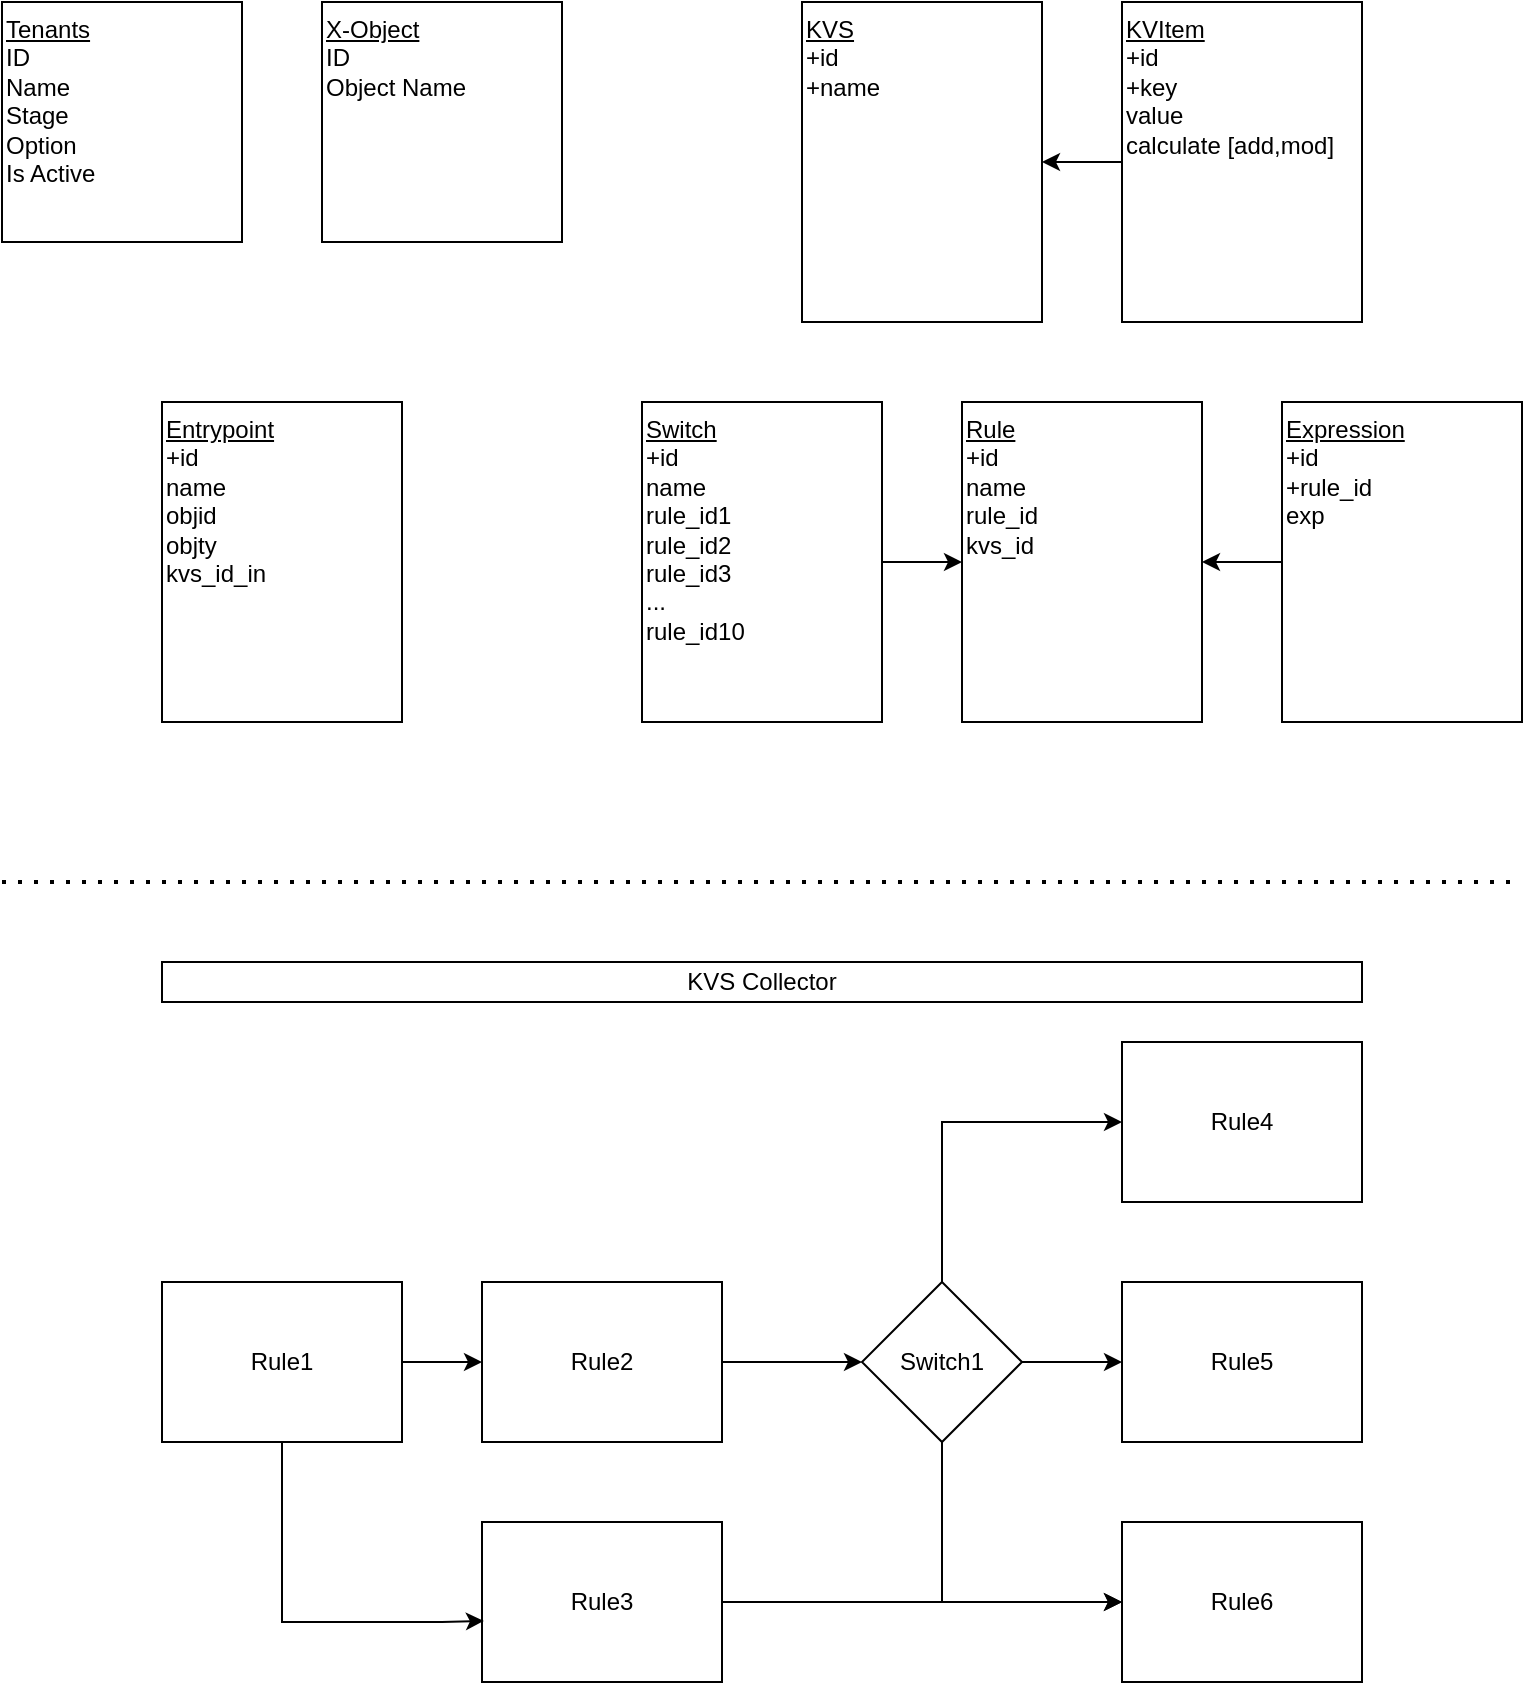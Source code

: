 <mxfile version="24.2.5" type="device" pages="2">
  <diagram id="LyjKLWT2vN5_jiygnvpO" name="Connections">
    <mxGraphModel dx="1195" dy="1803" grid="1" gridSize="10" guides="1" tooltips="1" connect="1" arrows="1" fold="1" page="1" pageScale="1" pageWidth="850" pageHeight="1100" math="0" shadow="0">
      <root>
        <mxCell id="0" />
        <mxCell id="1" parent="0" />
        <mxCell id="IPaf2PD-h_m_kelB6yjr-1" value="&lt;u&gt;X-Object&lt;/u&gt;&lt;span style=&quot;background-color: initial;&quot;&gt;&lt;br&gt;ID&lt;/span&gt;&lt;br&gt;&lt;span style=&quot;background-color: initial;&quot;&gt;Object Name&lt;/span&gt;" style="rounded=0;whiteSpace=wrap;html=1;align=left;verticalAlign=top;" parent="1" vertex="1">
          <mxGeometry x="200" y="-1080" width="120" height="120" as="geometry" />
        </mxCell>
        <mxCell id="IPaf2PD-h_m_kelB6yjr-2" value="&lt;span style=&quot;background-color: initial;&quot;&gt;&lt;u&gt;Tenants&lt;/u&gt;&lt;/span&gt;&lt;span style=&quot;background-color: initial;&quot;&gt;&lt;br&gt;ID&lt;/span&gt;&lt;br&gt;&lt;span style=&quot;background-color: initial;&quot;&gt;Name&lt;/span&gt;&lt;div&gt;Stage&lt;br&gt;&lt;div&gt;&lt;span style=&quot;background-color: initial;&quot;&gt;Option&lt;/span&gt;&lt;/div&gt;&lt;/div&gt;&lt;div&gt;&lt;span style=&quot;background-color: initial;&quot;&gt;Is Active&lt;/span&gt;&lt;/div&gt;" style="rounded=0;whiteSpace=wrap;html=1;align=left;verticalAlign=top;" parent="1" vertex="1">
          <mxGeometry x="40" y="-1080" width="120" height="120" as="geometry" />
        </mxCell>
        <mxCell id="P_WtOHvy-pGzdAdYv-xV-3" style="edgeStyle=orthogonalEdgeStyle;rounded=0;orthogonalLoop=1;jettySize=auto;html=1;" edge="1" parent="1" source="P_WtOHvy-pGzdAdYv-xV-1" target="P_WtOHvy-pGzdAdYv-xV-2">
          <mxGeometry relative="1" as="geometry" />
        </mxCell>
        <mxCell id="P_WtOHvy-pGzdAdYv-xV-1" value="&lt;span style=&quot;background-color: initial;&quot;&gt;&lt;u&gt;Expression&lt;/u&gt;&lt;/span&gt;&lt;span style=&quot;background-color: initial;&quot;&gt;&lt;br&gt;&lt;/span&gt;+id&lt;br&gt;&lt;span style=&quot;background-color: initial;&quot;&gt;+rule_id&lt;/span&gt;&lt;div&gt;&lt;/div&gt;exp" style="rounded=0;whiteSpace=wrap;html=1;align=left;verticalAlign=top;" vertex="1" parent="1">
          <mxGeometry x="680" y="-880" width="120" height="160" as="geometry" />
        </mxCell>
        <mxCell id="P_WtOHvy-pGzdAdYv-xV-2" value="&lt;span style=&quot;background-color: initial;&quot;&gt;&lt;u&gt;Rule&lt;/u&gt;&lt;/span&gt;&lt;span style=&quot;background-color: initial;&quot;&gt;&lt;br&gt;&lt;/span&gt;+id&lt;br&gt;name&lt;div&gt;rule_id&lt;br&gt;&lt;div&gt;kvs_id&lt;/div&gt;&lt;/div&gt;" style="rounded=0;whiteSpace=wrap;html=1;align=left;verticalAlign=top;" vertex="1" parent="1">
          <mxGeometry x="520" y="-880" width="120" height="160" as="geometry" />
        </mxCell>
        <mxCell id="P_WtOHvy-pGzdAdYv-xV-5" style="edgeStyle=orthogonalEdgeStyle;rounded=0;orthogonalLoop=1;jettySize=auto;html=1;" edge="1" parent="1" source="P_WtOHvy-pGzdAdYv-xV-4" target="P_WtOHvy-pGzdAdYv-xV-2">
          <mxGeometry relative="1" as="geometry" />
        </mxCell>
        <mxCell id="P_WtOHvy-pGzdAdYv-xV-4" value="&lt;span style=&quot;background-color: initial;&quot;&gt;&lt;u&gt;Switch&lt;/u&gt;&lt;/span&gt;&lt;span style=&quot;background-color: initial;&quot;&gt;&lt;br&gt;&lt;/span&gt;+id&lt;div&gt;name&lt;br&gt;&lt;div&gt;rule_id1&lt;/div&gt;&lt;div&gt;rule_id2&lt;br&gt;&lt;/div&gt;&lt;div&gt;rule_id3&lt;br&gt;&lt;/div&gt;&lt;div&gt;...&lt;/div&gt;&lt;/div&gt;&lt;div&gt;rule_id10&lt;/div&gt;" style="rounded=0;whiteSpace=wrap;html=1;align=left;verticalAlign=top;" vertex="1" parent="1">
          <mxGeometry x="360" y="-880" width="120" height="160" as="geometry" />
        </mxCell>
        <mxCell id="P_WtOHvy-pGzdAdYv-xV-8" style="edgeStyle=orthogonalEdgeStyle;rounded=0;orthogonalLoop=1;jettySize=auto;html=1;" edge="1" parent="1" source="P_WtOHvy-pGzdAdYv-xV-6" target="P_WtOHvy-pGzdAdYv-xV-7">
          <mxGeometry relative="1" as="geometry" />
        </mxCell>
        <mxCell id="P_WtOHvy-pGzdAdYv-xV-6" value="Rule1" style="rounded=0;whiteSpace=wrap;html=1;align=center;verticalAlign=middle;" vertex="1" parent="1">
          <mxGeometry x="120" y="-440" width="120" height="80" as="geometry" />
        </mxCell>
        <mxCell id="P_WtOHvy-pGzdAdYv-xV-12" style="edgeStyle=orthogonalEdgeStyle;rounded=0;orthogonalLoop=1;jettySize=auto;html=1;" edge="1" parent="1" source="P_WtOHvy-pGzdAdYv-xV-7" target="P_WtOHvy-pGzdAdYv-xV-11">
          <mxGeometry relative="1" as="geometry" />
        </mxCell>
        <mxCell id="P_WtOHvy-pGzdAdYv-xV-7" value="Rule2" style="rounded=0;whiteSpace=wrap;html=1;align=center;verticalAlign=middle;" vertex="1" parent="1">
          <mxGeometry x="280" y="-440" width="120" height="80" as="geometry" />
        </mxCell>
        <mxCell id="P_WtOHvy-pGzdAdYv-xV-20" style="edgeStyle=orthogonalEdgeStyle;rounded=0;orthogonalLoop=1;jettySize=auto;html=1;" edge="1" parent="1" source="P_WtOHvy-pGzdAdYv-xV-9" target="P_WtOHvy-pGzdAdYv-xV-16">
          <mxGeometry relative="1" as="geometry" />
        </mxCell>
        <mxCell id="P_WtOHvy-pGzdAdYv-xV-9" value="Rule3" style="rounded=0;whiteSpace=wrap;html=1;align=center;verticalAlign=middle;" vertex="1" parent="1">
          <mxGeometry x="280" y="-320" width="120" height="80" as="geometry" />
        </mxCell>
        <mxCell id="P_WtOHvy-pGzdAdYv-xV-10" style="edgeStyle=orthogonalEdgeStyle;rounded=0;orthogonalLoop=1;jettySize=auto;html=1;entryX=0.008;entryY=0.618;entryDx=0;entryDy=0;entryPerimeter=0;" edge="1" parent="1" source="P_WtOHvy-pGzdAdYv-xV-6" target="P_WtOHvy-pGzdAdYv-xV-9">
          <mxGeometry relative="1" as="geometry">
            <Array as="points">
              <mxPoint x="180" y="-270" />
              <mxPoint x="260" y="-270" />
            </Array>
          </mxGeometry>
        </mxCell>
        <mxCell id="P_WtOHvy-pGzdAdYv-xV-14" style="edgeStyle=orthogonalEdgeStyle;rounded=0;orthogonalLoop=1;jettySize=auto;html=1;" edge="1" parent="1" source="P_WtOHvy-pGzdAdYv-xV-11" target="P_WtOHvy-pGzdAdYv-xV-13">
          <mxGeometry relative="1" as="geometry" />
        </mxCell>
        <mxCell id="P_WtOHvy-pGzdAdYv-xV-17" style="edgeStyle=orthogonalEdgeStyle;rounded=0;orthogonalLoop=1;jettySize=auto;html=1;entryX=0;entryY=0.5;entryDx=0;entryDy=0;" edge="1" parent="1" source="P_WtOHvy-pGzdAdYv-xV-11" target="P_WtOHvy-pGzdAdYv-xV-15">
          <mxGeometry relative="1" as="geometry">
            <Array as="points">
              <mxPoint x="510" y="-520" />
            </Array>
          </mxGeometry>
        </mxCell>
        <mxCell id="P_WtOHvy-pGzdAdYv-xV-11" value="Switch1" style="rhombus;whiteSpace=wrap;html=1;" vertex="1" parent="1">
          <mxGeometry x="470" y="-440" width="80" height="80" as="geometry" />
        </mxCell>
        <mxCell id="P_WtOHvy-pGzdAdYv-xV-13" value="Rule5" style="rounded=0;whiteSpace=wrap;html=1;align=center;verticalAlign=middle;" vertex="1" parent="1">
          <mxGeometry x="600" y="-440" width="120" height="80" as="geometry" />
        </mxCell>
        <mxCell id="P_WtOHvy-pGzdAdYv-xV-15" value="Rule4" style="rounded=0;whiteSpace=wrap;html=1;align=center;verticalAlign=middle;" vertex="1" parent="1">
          <mxGeometry x="600" y="-560" width="120" height="80" as="geometry" />
        </mxCell>
        <mxCell id="P_WtOHvy-pGzdAdYv-xV-16" value="Rule6" style="rounded=0;whiteSpace=wrap;html=1;align=center;verticalAlign=middle;" vertex="1" parent="1">
          <mxGeometry x="600" y="-320" width="120" height="80" as="geometry" />
        </mxCell>
        <mxCell id="P_WtOHvy-pGzdAdYv-xV-18" style="edgeStyle=orthogonalEdgeStyle;rounded=0;orthogonalLoop=1;jettySize=auto;html=1;entryX=0;entryY=0.5;entryDx=0;entryDy=0;" edge="1" parent="1" source="P_WtOHvy-pGzdAdYv-xV-11" target="P_WtOHvy-pGzdAdYv-xV-16">
          <mxGeometry relative="1" as="geometry">
            <Array as="points">
              <mxPoint x="510" y="-280" />
            </Array>
          </mxGeometry>
        </mxCell>
        <mxCell id="P_WtOHvy-pGzdAdYv-xV-19" value="&lt;span style=&quot;background-color: initial;&quot;&gt;&lt;u&gt;Entrypoint&lt;/u&gt;&lt;/span&gt;&lt;span style=&quot;background-color: initial;&quot;&gt;&lt;br&gt;&lt;/span&gt;+id&lt;div&gt;name&lt;br&gt;&lt;div&gt;objid&lt;/div&gt;&lt;/div&gt;&lt;div&gt;objty&lt;/div&gt;&lt;div&gt;kvs_id_in&lt;/div&gt;" style="rounded=0;whiteSpace=wrap;html=1;align=left;verticalAlign=top;" vertex="1" parent="1">
          <mxGeometry x="120" y="-880" width="120" height="160" as="geometry" />
        </mxCell>
        <mxCell id="P_WtOHvy-pGzdAdYv-xV-24" style="edgeStyle=orthogonalEdgeStyle;rounded=0;orthogonalLoop=1;jettySize=auto;html=1;" edge="1" parent="1" source="IPaf2PD-h_m_kelB6yjr-13" target="P_WtOHvy-pGzdAdYv-xV-23">
          <mxGeometry relative="1" as="geometry" />
        </mxCell>
        <mxCell id="IPaf2PD-h_m_kelB6yjr-13" value="&lt;div&gt;&lt;span style=&quot;background-color: initial;&quot;&gt;&lt;u&gt;KVItem&lt;/u&gt;&lt;/span&gt;&lt;/div&gt;&lt;span style=&quot;background-color: initial;&quot;&gt;&lt;div&gt;&lt;span style=&quot;background-color: initial;&quot;&gt;+id&lt;/span&gt;&lt;/div&gt;&lt;/span&gt;&lt;span style=&quot;background-color: initial;&quot;&gt;+key&lt;/span&gt;&lt;div&gt;&lt;span style=&quot;background-color: initial;&quot;&gt;value&lt;/span&gt;&lt;/div&gt;&lt;div&gt;calculate [add,mod]&lt;/div&gt;" style="rounded=0;whiteSpace=wrap;html=1;align=left;verticalAlign=top;" parent="1" vertex="1">
          <mxGeometry x="600" y="-1080" width="120" height="160" as="geometry" />
        </mxCell>
        <mxCell id="P_WtOHvy-pGzdAdYv-xV-22" value="KVS Collector" style="rounded=0;whiteSpace=wrap;html=1;" vertex="1" parent="1">
          <mxGeometry x="120" y="-600" width="600" height="20" as="geometry" />
        </mxCell>
        <mxCell id="P_WtOHvy-pGzdAdYv-xV-23" value="&lt;div&gt;&lt;span style=&quot;background-color: initial;&quot;&gt;&lt;u&gt;KVS&lt;/u&gt;&lt;/span&gt;&lt;/div&gt;&lt;span style=&quot;background-color: initial;&quot;&gt;&lt;div&gt;&lt;span style=&quot;background-color: initial;&quot;&gt;+id&lt;/span&gt;&lt;/div&gt;&lt;/span&gt;&lt;span style=&quot;background-color: initial;&quot;&gt;+name&lt;/span&gt;" style="rounded=0;whiteSpace=wrap;html=1;align=left;verticalAlign=top;" vertex="1" parent="1">
          <mxGeometry x="440" y="-1080" width="120" height="160" as="geometry" />
        </mxCell>
        <mxCell id="P_WtOHvy-pGzdAdYv-xV-25" value="" style="endArrow=none;dashed=1;html=1;dashPattern=1 3;strokeWidth=2;rounded=0;" edge="1" parent="1">
          <mxGeometry width="50" height="50" relative="1" as="geometry">
            <mxPoint x="40" y="-640" as="sourcePoint" />
            <mxPoint x="800" y="-640" as="targetPoint" />
          </mxGeometry>
        </mxCell>
      </root>
    </mxGraphModel>
  </diagram>
  <diagram id="iG3r5ySHlptJgnCDAsAR" name="Tenancy">
    <mxGraphModel dx="420" dy="1421" grid="1" gridSize="10" guides="1" tooltips="1" connect="1" arrows="1" fold="1" page="1" pageScale="1" pageWidth="827" pageHeight="1169" math="0" shadow="0">
      <root>
        <mxCell id="0" />
        <mxCell id="1" parent="0" />
        <mxCell id="X3LTEWGdrV8iXtvtQKyq-1" value="&lt;span style=&quot;background-color: initial;&quot;&gt;&lt;u&gt;Tenants&lt;/u&gt;&lt;/span&gt;&lt;span style=&quot;background-color: initial;&quot;&gt;&lt;br&gt;ID&lt;/span&gt;&lt;div&gt;--------------&lt;br&gt;&lt;span style=&quot;background-color: initial;&quot;&gt;Name&lt;/span&gt;&lt;div&gt;Stage&lt;br&gt;&lt;div&gt;&lt;span style=&quot;background-color: initial;&quot;&gt;Option&lt;/span&gt;&lt;/div&gt;&lt;/div&gt;&lt;div&gt;&lt;span style=&quot;background-color: initial;&quot;&gt;Is Active&lt;/span&gt;&lt;/div&gt;&lt;/div&gt;" style="rounded=0;whiteSpace=wrap;html=1;align=left;verticalAlign=top;strokeColor=#FF9933;" vertex="1" parent="1">
          <mxGeometry x="524" y="-1070" width="120" height="120" as="geometry" />
        </mxCell>
        <mxCell id="KPGCL1qzcBNwhSzs3j4Z-7" style="edgeStyle=orthogonalEdgeStyle;rounded=0;orthogonalLoop=1;jettySize=auto;html=1;" edge="1" parent="1" source="KPGCL1qzcBNwhSzs3j4Z-4" target="KPGCL1qzcBNwhSzs3j4Z-6">
          <mxGeometry relative="1" as="geometry" />
        </mxCell>
        <mxCell id="KPGCL1qzcBNwhSzs3j4Z-4" value="Create Tenant&lt;div&gt;4&lt;/div&gt;" style="rounded=1;whiteSpace=wrap;html=1;" vertex="1" parent="1">
          <mxGeometry x="240" y="-1120" width="120" height="80" as="geometry" />
        </mxCell>
        <mxCell id="KPGCL1qzcBNwhSzs3j4Z-14" style="edgeStyle=orthogonalEdgeStyle;rounded=0;orthogonalLoop=1;jettySize=auto;html=1;" edge="1" parent="1" source="KPGCL1qzcBNwhSzs3j4Z-6" target="KPGCL1qzcBNwhSzs3j4Z-8">
          <mxGeometry relative="1" as="geometry" />
        </mxCell>
        <mxCell id="KPGCL1qzcBNwhSzs3j4Z-15" style="edgeStyle=orthogonalEdgeStyle;rounded=0;orthogonalLoop=1;jettySize=auto;html=1;exitX=0.5;exitY=1;exitDx=0;exitDy=0;" edge="1" parent="1" source="KPGCL1qzcBNwhSzs3j4Z-6" target="KPGCL1qzcBNwhSzs3j4Z-9">
          <mxGeometry relative="1" as="geometry" />
        </mxCell>
        <mxCell id="KPGCL1qzcBNwhSzs3j4Z-16" style="edgeStyle=orthogonalEdgeStyle;rounded=0;orthogonalLoop=1;jettySize=auto;html=1;exitX=0.5;exitY=1;exitDx=0;exitDy=0;" edge="1" parent="1" source="KPGCL1qzcBNwhSzs3j4Z-6" target="KPGCL1qzcBNwhSzs3j4Z-10">
          <mxGeometry relative="1" as="geometry" />
        </mxCell>
        <mxCell id="KPGCL1qzcBNwhSzs3j4Z-6" value="Create Tenants by Stage" style="rounded=1;whiteSpace=wrap;html=1;" vertex="1" parent="1">
          <mxGeometry x="240" y="-990" width="120" height="80" as="geometry" />
        </mxCell>
        <mxCell id="KPGCL1qzcBNwhSzs3j4Z-23" style="edgeStyle=orthogonalEdgeStyle;rounded=0;orthogonalLoop=1;jettySize=auto;html=1;" edge="1" parent="1" source="KPGCL1qzcBNwhSzs3j4Z-8" target="KPGCL1qzcBNwhSzs3j4Z-19">
          <mxGeometry relative="1" as="geometry" />
        </mxCell>
        <mxCell id="KPGCL1qzcBNwhSzs3j4Z-8" value="204 - TEST" style="rounded=1;whiteSpace=wrap;html=1;strokeColor=#FF9933;" vertex="1" parent="1">
          <mxGeometry x="240" y="-830" width="120" height="80" as="geometry" />
        </mxCell>
        <mxCell id="KPGCL1qzcBNwhSzs3j4Z-22" style="edgeStyle=orthogonalEdgeStyle;rounded=0;orthogonalLoop=1;jettySize=auto;html=1;" edge="1" parent="1" source="KPGCL1qzcBNwhSzs3j4Z-9" target="KPGCL1qzcBNwhSzs3j4Z-21">
          <mxGeometry relative="1" as="geometry" />
        </mxCell>
        <mxCell id="KPGCL1qzcBNwhSzs3j4Z-9" value="&lt;div&gt;104 -&amp;nbsp;&lt;span style=&quot;background-color: initial;&quot;&gt;DEV&lt;/span&gt;&lt;/div&gt;" style="rounded=1;whiteSpace=wrap;html=1;strokeColor=#FF9933;" vertex="1" parent="1">
          <mxGeometry x="40" y="-830" width="120" height="80" as="geometry" />
        </mxCell>
        <mxCell id="KPGCL1qzcBNwhSzs3j4Z-24" style="edgeStyle=orthogonalEdgeStyle;rounded=0;orthogonalLoop=1;jettySize=auto;html=1;" edge="1" parent="1" source="KPGCL1qzcBNwhSzs3j4Z-10" target="KPGCL1qzcBNwhSzs3j4Z-20">
          <mxGeometry relative="1" as="geometry" />
        </mxCell>
        <mxCell id="KPGCL1qzcBNwhSzs3j4Z-10" value="304 - RELEASE" style="rounded=1;whiteSpace=wrap;html=1;strokeColor=#FF9933;" vertex="1" parent="1">
          <mxGeometry x="440" y="-830" width="120" height="80" as="geometry" />
        </mxCell>
        <mxCell id="KPGCL1qzcBNwhSzs3j4Z-17" value="DB&lt;div&gt;Tenancy&lt;/div&gt;" style="shape=cylinder3;whiteSpace=wrap;html=1;boundedLbl=1;backgroundOutline=1;size=15;strokeColor=#FF9933;" vertex="1" parent="1">
          <mxGeometry x="414" y="-1070" width="80" height="100" as="geometry" />
        </mxCell>
        <mxCell id="KPGCL1qzcBNwhSzs3j4Z-29" style="edgeStyle=orthogonalEdgeStyle;rounded=0;orthogonalLoop=1;jettySize=auto;html=1;dashed=1;" edge="1" parent="1" source="KPGCL1qzcBNwhSzs3j4Z-19" target="KPGCL1qzcBNwhSzs3j4Z-28">
          <mxGeometry relative="1" as="geometry" />
        </mxCell>
        <mxCell id="KPGCL1qzcBNwhSzs3j4Z-19" value="Option, connection to DB Test" style="rounded=1;whiteSpace=wrap;html=1;strokeColor=#FF9933;" vertex="1" parent="1">
          <mxGeometry x="240" y="-710" width="120" height="80" as="geometry" />
        </mxCell>
        <mxCell id="KPGCL1qzcBNwhSzs3j4Z-31" style="edgeStyle=orthogonalEdgeStyle;rounded=0;orthogonalLoop=1;jettySize=auto;html=1;" edge="1" parent="1" source="KPGCL1qzcBNwhSzs3j4Z-20" target="KPGCL1qzcBNwhSzs3j4Z-30">
          <mxGeometry relative="1" as="geometry" />
        </mxCell>
        <mxCell id="KPGCL1qzcBNwhSzs3j4Z-20" value="Option, connection to DB Production" style="rounded=1;whiteSpace=wrap;html=1;strokeColor=#FF9933;" vertex="1" parent="1">
          <mxGeometry x="440" y="-710" width="120" height="80" as="geometry" />
        </mxCell>
        <mxCell id="KPGCL1qzcBNwhSzs3j4Z-26" style="edgeStyle=orthogonalEdgeStyle;rounded=0;orthogonalLoop=1;jettySize=auto;html=1;" edge="1" parent="1" source="KPGCL1qzcBNwhSzs3j4Z-21" target="KPGCL1qzcBNwhSzs3j4Z-25">
          <mxGeometry relative="1" as="geometry" />
        </mxCell>
        <mxCell id="KPGCL1qzcBNwhSzs3j4Z-21" value="Option, connection to DB Development" style="rounded=1;whiteSpace=wrap;html=1;strokeColor=#FF9933;" vertex="1" parent="1">
          <mxGeometry x="40" y="-710" width="120" height="80" as="geometry" />
        </mxCell>
        <mxCell id="KPGCL1qzcBNwhSzs3j4Z-25" value="DB Development" style="shape=cylinder3;whiteSpace=wrap;html=1;boundedLbl=1;backgroundOutline=1;size=15;strokeColor=#66FFFF;" vertex="1" parent="1">
          <mxGeometry x="60" y="-570" width="80" height="100" as="geometry" />
        </mxCell>
        <mxCell id="KPGCL1qzcBNwhSzs3j4Z-27" style="edgeStyle=orthogonalEdgeStyle;rounded=0;orthogonalLoop=1;jettySize=auto;html=1;entryX=0.5;entryY=0;entryDx=0;entryDy=0;entryPerimeter=0;" edge="1" parent="1" source="KPGCL1qzcBNwhSzs3j4Z-19" target="KPGCL1qzcBNwhSzs3j4Z-25">
          <mxGeometry relative="1" as="geometry">
            <Array as="points">
              <mxPoint x="300" y="-600" />
              <mxPoint x="100" y="-600" />
            </Array>
          </mxGeometry>
        </mxCell>
        <mxCell id="KPGCL1qzcBNwhSzs3j4Z-28" value="DB&amp;nbsp;&lt;div&gt;Testing&lt;/div&gt;" style="shape=cylinder3;whiteSpace=wrap;html=1;boundedLbl=1;backgroundOutline=1;size=15;dashed=1;strokeColor=#CCCC00;" vertex="1" parent="1">
          <mxGeometry x="260" y="-570" width="80" height="100" as="geometry" />
        </mxCell>
        <mxCell id="KPGCL1qzcBNwhSzs3j4Z-30" value="DB&lt;div&gt;Production&lt;/div&gt;" style="shape=cylinder3;whiteSpace=wrap;html=1;boundedLbl=1;backgroundOutline=1;size=15;strokeColor=#00CC00;" vertex="1" parent="1">
          <mxGeometry x="460" y="-570" width="80" height="100" as="geometry" />
        </mxCell>
        <mxCell id="CD9fBT5ddVgWkW6vJgpY-2" style="edgeStyle=orthogonalEdgeStyle;rounded=0;orthogonalLoop=1;jettySize=auto;html=1;" edge="1" parent="1" source="hCw3T1PbqIfhszTk7kwa-1" target="CD9fBT5ddVgWkW6vJgpY-1">
          <mxGeometry relative="1" as="geometry" />
        </mxCell>
        <mxCell id="hCw3T1PbqIfhszTk7kwa-1" value="Transport Obj.&lt;div&gt;&lt;div style=&quot;text-align: left;&quot;&gt;&lt;ul&gt;&lt;li&gt;&lt;span style=&quot;background-color: initial;&quot;&gt;KV&lt;/span&gt;&lt;/li&gt;&lt;li&gt;&lt;span style=&quot;background-color: initial;&quot;&gt;Entrypoints&amp;nbsp;&lt;/span&gt;&lt;/li&gt;&lt;li&gt;&lt;span style=&quot;background-color: initial;&quot;&gt;Ruleset (Rules, Actions)&amp;nbsp;&lt;/span&gt;&lt;/li&gt;&lt;/ul&gt;&lt;/div&gt;&lt;/div&gt;" style="rounded=1;whiteSpace=wrap;html=1;align=center;" vertex="1" parent="1">
          <mxGeometry x="40" y="-400" width="190" height="120" as="geometry" />
        </mxCell>
        <mxCell id="CD9fBT5ddVgWkW6vJgpY-1" value="&lt;ul&gt;&lt;li&gt;Object Type&lt;/li&gt;&lt;li&gt;ID&lt;/li&gt;&lt;li&gt;Tenant ID&lt;/li&gt;&lt;/ul&gt;" style="rounded=1;whiteSpace=wrap;html=1;align=left;" vertex="1" parent="1">
          <mxGeometry x="280" y="-400" width="160" height="120" as="geometry" />
        </mxCell>
      </root>
    </mxGraphModel>
  </diagram>
</mxfile>
